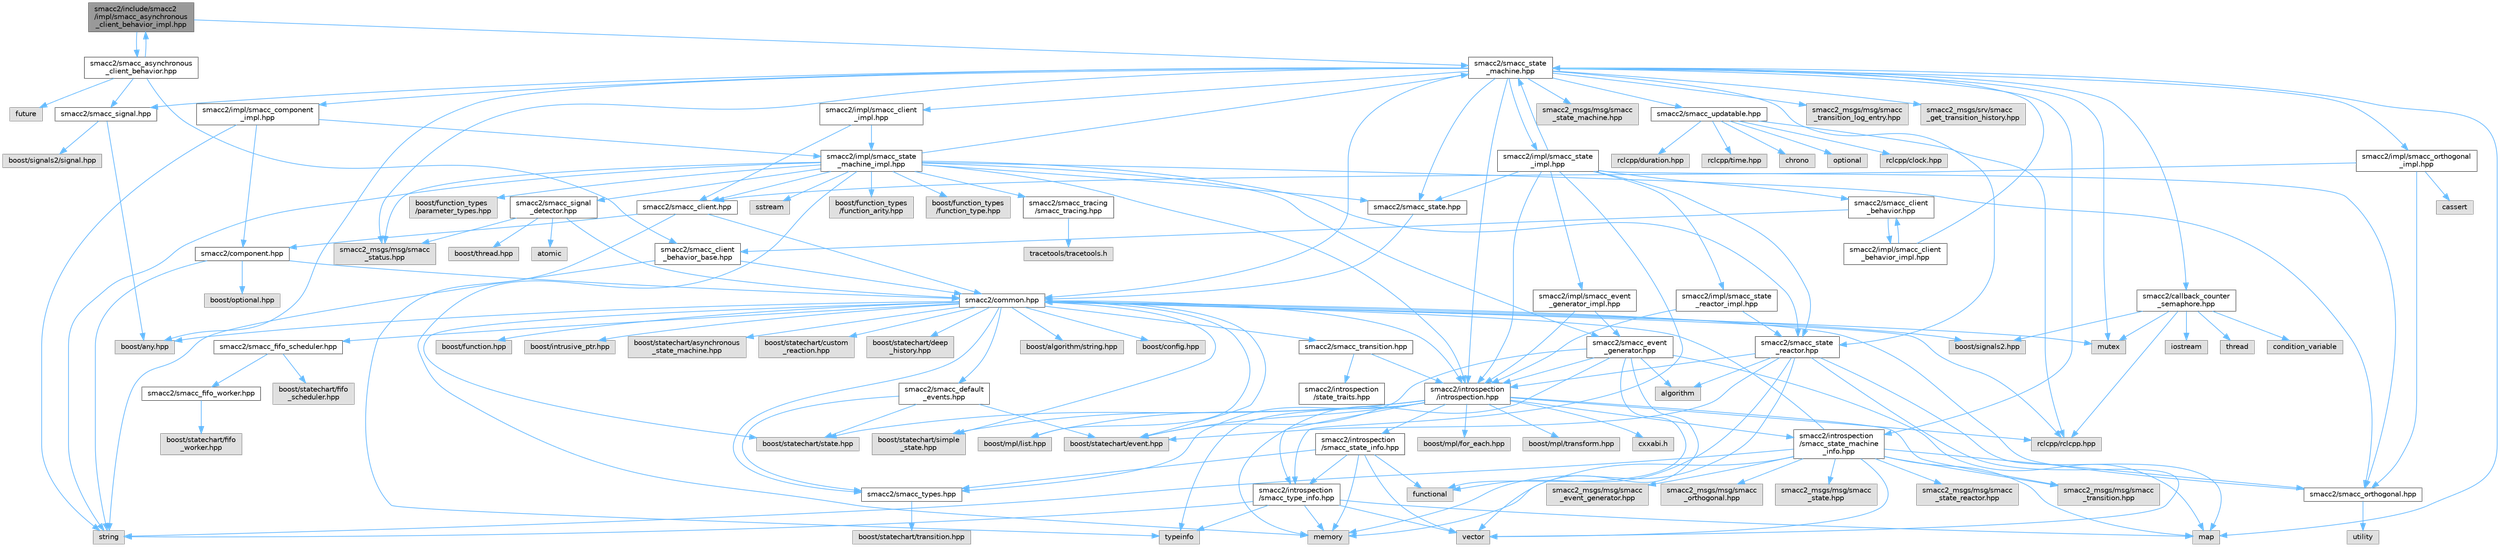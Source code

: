 digraph "smacc2/include/smacc2/impl/smacc_asynchronous_client_behavior_impl.hpp"
{
 // LATEX_PDF_SIZE
  bgcolor="transparent";
  edge [fontname=Helvetica,fontsize=10,labelfontname=Helvetica,labelfontsize=10];
  node [fontname=Helvetica,fontsize=10,shape=box,height=0.2,width=0.4];
  Node1 [label="smacc2/include/smacc2\l/impl/smacc_asynchronous\l_client_behavior_impl.hpp",height=0.2,width=0.4,color="gray40", fillcolor="grey60", style="filled", fontcolor="black",tooltip=" "];
  Node1 -> Node2 [color="steelblue1",style="solid"];
  Node2 [label="smacc2/smacc_asynchronous\l_client_behavior.hpp",height=0.2,width=0.4,color="grey40", fillcolor="white", style="filled",URL="$smacc__asynchronous__client__behavior_8hpp.html",tooltip=" "];
  Node2 -> Node3 [color="steelblue1",style="solid"];
  Node3 [label="future",height=0.2,width=0.4,color="grey60", fillcolor="#E0E0E0", style="filled",tooltip=" "];
  Node2 -> Node4 [color="steelblue1",style="solid"];
  Node4 [label="smacc2/smacc_client\l_behavior_base.hpp",height=0.2,width=0.4,color="grey40", fillcolor="white", style="filled",URL="$smacc__client__behavior__base_8hpp.html",tooltip=" "];
  Node4 -> Node5 [color="steelblue1",style="solid"];
  Node5 [label="string",height=0.2,width=0.4,color="grey60", fillcolor="#E0E0E0", style="filled",tooltip=" "];
  Node4 -> Node6 [color="steelblue1",style="solid"];
  Node6 [label="smacc2/common.hpp",height=0.2,width=0.4,color="grey40", fillcolor="white", style="filled",URL="$include_2smacc2_2common_8hpp.html",tooltip=" "];
  Node6 -> Node7 [color="steelblue1",style="solid"];
  Node7 [label="boost/statechart/asynchronous\l_state_machine.hpp",height=0.2,width=0.4,color="grey60", fillcolor="#E0E0E0", style="filled",tooltip=" "];
  Node6 -> Node8 [color="steelblue1",style="solid"];
  Node8 [label="boost/statechart/custom\l_reaction.hpp",height=0.2,width=0.4,color="grey60", fillcolor="#E0E0E0", style="filled",tooltip=" "];
  Node6 -> Node9 [color="steelblue1",style="solid"];
  Node9 [label="boost/statechart/deep\l_history.hpp",height=0.2,width=0.4,color="grey60", fillcolor="#E0E0E0", style="filled",tooltip=" "];
  Node6 -> Node10 [color="steelblue1",style="solid"];
  Node10 [label="boost/statechart/event.hpp",height=0.2,width=0.4,color="grey60", fillcolor="#E0E0E0", style="filled",tooltip=" "];
  Node6 -> Node11 [color="steelblue1",style="solid"];
  Node11 [label="boost/statechart/simple\l_state.hpp",height=0.2,width=0.4,color="grey60", fillcolor="#E0E0E0", style="filled",tooltip=" "];
  Node6 -> Node12 [color="steelblue1",style="solid"];
  Node12 [label="boost/statechart/state.hpp",height=0.2,width=0.4,color="grey60", fillcolor="#E0E0E0", style="filled",tooltip=" "];
  Node6 -> Node13 [color="steelblue1",style="solid"];
  Node13 [label="boost/algorithm/string.hpp",height=0.2,width=0.4,color="grey60", fillcolor="#E0E0E0", style="filled",tooltip=" "];
  Node6 -> Node14 [color="steelblue1",style="solid"];
  Node14 [label="boost/any.hpp",height=0.2,width=0.4,color="grey60", fillcolor="#E0E0E0", style="filled",tooltip=" "];
  Node6 -> Node15 [color="steelblue1",style="solid"];
  Node15 [label="boost/config.hpp",height=0.2,width=0.4,color="grey60", fillcolor="#E0E0E0", style="filled",tooltip=" "];
  Node6 -> Node16 [color="steelblue1",style="solid"];
  Node16 [label="boost/function.hpp",height=0.2,width=0.4,color="grey60", fillcolor="#E0E0E0", style="filled",tooltip=" "];
  Node6 -> Node17 [color="steelblue1",style="solid"];
  Node17 [label="boost/intrusive_ptr.hpp",height=0.2,width=0.4,color="grey60", fillcolor="#E0E0E0", style="filled",tooltip=" "];
  Node6 -> Node18 [color="steelblue1",style="solid"];
  Node18 [label="boost/mpl/list.hpp",height=0.2,width=0.4,color="grey60", fillcolor="#E0E0E0", style="filled",tooltip=" "];
  Node6 -> Node19 [color="steelblue1",style="solid"];
  Node19 [label="boost/signals2.hpp",height=0.2,width=0.4,color="grey60", fillcolor="#E0E0E0", style="filled",tooltip=" "];
  Node6 -> Node20 [color="steelblue1",style="solid"];
  Node20 [label="mutex",height=0.2,width=0.4,color="grey60", fillcolor="#E0E0E0", style="filled",tooltip=" "];
  Node6 -> Node21 [color="steelblue1",style="solid"];
  Node21 [label="rclcpp/rclcpp.hpp",height=0.2,width=0.4,color="grey60", fillcolor="#E0E0E0", style="filled",tooltip=" "];
  Node6 -> Node22 [color="steelblue1",style="solid"];
  Node22 [label="smacc2/introspection\l/introspection.hpp",height=0.2,width=0.4,color="grey40", fillcolor="white", style="filled",URL="$introspection_8hpp.html",tooltip=" "];
  Node22 -> Node10 [color="steelblue1",style="solid"];
  Node22 -> Node11 [color="steelblue1",style="solid"];
  Node22 -> Node12 [color="steelblue1",style="solid"];
  Node22 -> Node23 [color="steelblue1",style="solid"];
  Node23 [label="boost/mpl/for_each.hpp",height=0.2,width=0.4,color="grey60", fillcolor="#E0E0E0", style="filled",tooltip=" "];
  Node22 -> Node18 [color="steelblue1",style="solid"];
  Node22 -> Node24 [color="steelblue1",style="solid"];
  Node24 [label="boost/mpl/transform.hpp",height=0.2,width=0.4,color="grey60", fillcolor="#E0E0E0", style="filled",tooltip=" "];
  Node22 -> Node21 [color="steelblue1",style="solid"];
  Node22 -> Node25 [color="steelblue1",style="solid"];
  Node25 [label="typeinfo",height=0.2,width=0.4,color="grey60", fillcolor="#E0E0E0", style="filled",tooltip=" "];
  Node22 -> Node26 [color="steelblue1",style="solid"];
  Node26 [label="smacc2/introspection\l/smacc_state_info.hpp",height=0.2,width=0.4,color="grey40", fillcolor="white", style="filled",URL="$smacc__state__info_8hpp.html",tooltip=" "];
  Node26 -> Node27 [color="steelblue1",style="solid"];
  Node27 [label="functional",height=0.2,width=0.4,color="grey60", fillcolor="#E0E0E0", style="filled",tooltip=" "];
  Node26 -> Node28 [color="steelblue1",style="solid"];
  Node28 [label="memory",height=0.2,width=0.4,color="grey60", fillcolor="#E0E0E0", style="filled",tooltip=" "];
  Node26 -> Node29 [color="steelblue1",style="solid"];
  Node29 [label="smacc2/introspection\l/smacc_type_info.hpp",height=0.2,width=0.4,color="grey40", fillcolor="white", style="filled",URL="$smacc__type__info_8hpp.html",tooltip=" "];
  Node29 -> Node30 [color="steelblue1",style="solid"];
  Node30 [label="map",height=0.2,width=0.4,color="grey60", fillcolor="#E0E0E0", style="filled",tooltip=" "];
  Node29 -> Node28 [color="steelblue1",style="solid"];
  Node29 -> Node5 [color="steelblue1",style="solid"];
  Node29 -> Node25 [color="steelblue1",style="solid"];
  Node29 -> Node31 [color="steelblue1",style="solid"];
  Node31 [label="vector",height=0.2,width=0.4,color="grey60", fillcolor="#E0E0E0", style="filled",tooltip=" "];
  Node26 -> Node32 [color="steelblue1",style="solid"];
  Node32 [label="smacc2/smacc_types.hpp",height=0.2,width=0.4,color="grey40", fillcolor="white", style="filled",URL="$smacc__types_8hpp.html",tooltip=" "];
  Node32 -> Node33 [color="steelblue1",style="solid"];
  Node33 [label="boost/statechart/transition.hpp",height=0.2,width=0.4,color="grey60", fillcolor="#E0E0E0", style="filled",tooltip=" "];
  Node26 -> Node31 [color="steelblue1",style="solid"];
  Node22 -> Node29 [color="steelblue1",style="solid"];
  Node22 -> Node32 [color="steelblue1",style="solid"];
  Node22 -> Node34 [color="steelblue1",style="solid"];
  Node34 [label="cxxabi.h",height=0.2,width=0.4,color="grey60", fillcolor="#E0E0E0", style="filled",tooltip=" "];
  Node22 -> Node35 [color="steelblue1",style="solid"];
  Node35 [label="smacc2_msgs/msg/smacc\l_transition.hpp",height=0.2,width=0.4,color="grey60", fillcolor="#E0E0E0", style="filled",tooltip=" "];
  Node22 -> Node36 [color="steelblue1",style="solid"];
  Node36 [label="smacc2/introspection\l/smacc_state_machine\l_info.hpp",height=0.2,width=0.4,color="grey40", fillcolor="white", style="filled",URL="$smacc__state__machine__info_8hpp.html",tooltip=" "];
  Node36 -> Node30 [color="steelblue1",style="solid"];
  Node36 -> Node28 [color="steelblue1",style="solid"];
  Node36 -> Node5 [color="steelblue1",style="solid"];
  Node36 -> Node31 [color="steelblue1",style="solid"];
  Node36 -> Node6 [color="steelblue1",style="solid"];
  Node36 -> Node37 [color="steelblue1",style="solid"];
  Node37 [label="smacc2/smacc_orthogonal.hpp",height=0.2,width=0.4,color="grey40", fillcolor="white", style="filled",URL="$smacc__orthogonal_8hpp.html",tooltip=" "];
  Node37 -> Node6 [color="steelblue1",style="solid"];
  Node37 -> Node38 [color="steelblue1",style="solid"];
  Node38 [label="utility",height=0.2,width=0.4,color="grey60", fillcolor="#E0E0E0", style="filled",tooltip=" "];
  Node36 -> Node39 [color="steelblue1",style="solid"];
  Node39 [label="smacc2_msgs/msg/smacc\l_event_generator.hpp",height=0.2,width=0.4,color="grey60", fillcolor="#E0E0E0", style="filled",tooltip=" "];
  Node36 -> Node40 [color="steelblue1",style="solid"];
  Node40 [label="smacc2_msgs/msg/smacc\l_orthogonal.hpp",height=0.2,width=0.4,color="grey60", fillcolor="#E0E0E0", style="filled",tooltip=" "];
  Node36 -> Node41 [color="steelblue1",style="solid"];
  Node41 [label="smacc2_msgs/msg/smacc\l_state.hpp",height=0.2,width=0.4,color="grey60", fillcolor="#E0E0E0", style="filled",tooltip=" "];
  Node36 -> Node42 [color="steelblue1",style="solid"];
  Node42 [label="smacc2_msgs/msg/smacc\l_state_reactor.hpp",height=0.2,width=0.4,color="grey60", fillcolor="#E0E0E0", style="filled",tooltip=" "];
  Node36 -> Node35 [color="steelblue1",style="solid"];
  Node6 -> Node43 [color="steelblue1",style="solid"];
  Node43 [label="smacc2/smacc_fifo_scheduler.hpp",height=0.2,width=0.4,color="grey40", fillcolor="white", style="filled",URL="$smacc__fifo__scheduler_8hpp.html",tooltip=" "];
  Node43 -> Node44 [color="steelblue1",style="solid"];
  Node44 [label="boost/statechart/fifo\l_scheduler.hpp",height=0.2,width=0.4,color="grey60", fillcolor="#E0E0E0", style="filled",tooltip=" "];
  Node43 -> Node45 [color="steelblue1",style="solid"];
  Node45 [label="smacc2/smacc_fifo_worker.hpp",height=0.2,width=0.4,color="grey40", fillcolor="white", style="filled",URL="$smacc__fifo__worker_8hpp.html",tooltip=" "];
  Node45 -> Node46 [color="steelblue1",style="solid"];
  Node46 [label="boost/statechart/fifo\l_worker.hpp",height=0.2,width=0.4,color="grey60", fillcolor="#E0E0E0", style="filled",tooltip=" "];
  Node6 -> Node32 [color="steelblue1",style="solid"];
  Node6 -> Node47 [color="steelblue1",style="solid"];
  Node47 [label="smacc2/smacc_default\l_events.hpp",height=0.2,width=0.4,color="grey40", fillcolor="white", style="filled",URL="$smacc__default__events_8hpp.html",tooltip=" "];
  Node47 -> Node32 [color="steelblue1",style="solid"];
  Node47 -> Node10 [color="steelblue1",style="solid"];
  Node47 -> Node12 [color="steelblue1",style="solid"];
  Node6 -> Node48 [color="steelblue1",style="solid"];
  Node48 [label="smacc2/smacc_transition.hpp",height=0.2,width=0.4,color="grey40", fillcolor="white", style="filled",URL="$smacc__transition_8hpp.html",tooltip=" "];
  Node48 -> Node22 [color="steelblue1",style="solid"];
  Node48 -> Node49 [color="steelblue1",style="solid"];
  Node49 [label="smacc2/introspection\l/state_traits.hpp",height=0.2,width=0.4,color="grey40", fillcolor="white", style="filled",URL="$state__traits_8hpp.html",tooltip=" "];
  Node2 -> Node50 [color="steelblue1",style="solid"];
  Node50 [label="smacc2/smacc_signal.hpp",height=0.2,width=0.4,color="grey40", fillcolor="white", style="filled",URL="$smacc__signal_8hpp.html",tooltip=" "];
  Node50 -> Node14 [color="steelblue1",style="solid"];
  Node50 -> Node51 [color="steelblue1",style="solid"];
  Node51 [label="boost/signals2/signal.hpp",height=0.2,width=0.4,color="grey60", fillcolor="#E0E0E0", style="filled",tooltip=" "];
  Node2 -> Node1 [color="steelblue1",style="solid"];
  Node1 -> Node52 [color="steelblue1",style="solid"];
  Node52 [label="smacc2/smacc_state\l_machine.hpp",height=0.2,width=0.4,color="grey40", fillcolor="white", style="filled",URL="$smacc__state__machine_8hpp.html",tooltip=" "];
  Node52 -> Node14 [color="steelblue1",style="solid"];
  Node52 -> Node30 [color="steelblue1",style="solid"];
  Node52 -> Node20 [color="steelblue1",style="solid"];
  Node52 -> Node6 [color="steelblue1",style="solid"];
  Node52 -> Node22 [color="steelblue1",style="solid"];
  Node52 -> Node36 [color="steelblue1",style="solid"];
  Node52 -> Node50 [color="steelblue1",style="solid"];
  Node52 -> Node53 [color="steelblue1",style="solid"];
  Node53 [label="smacc2/smacc_updatable.hpp",height=0.2,width=0.4,color="grey40", fillcolor="white", style="filled",URL="$smacc__updatable_8hpp.html",tooltip=" "];
  Node53 -> Node54 [color="steelblue1",style="solid"];
  Node54 [label="chrono",height=0.2,width=0.4,color="grey60", fillcolor="#E0E0E0", style="filled",tooltip=" "];
  Node53 -> Node55 [color="steelblue1",style="solid"];
  Node55 [label="optional",height=0.2,width=0.4,color="grey60", fillcolor="#E0E0E0", style="filled",tooltip=" "];
  Node53 -> Node56 [color="steelblue1",style="solid"];
  Node56 [label="rclcpp/clock.hpp",height=0.2,width=0.4,color="grey60", fillcolor="#E0E0E0", style="filled",tooltip=" "];
  Node53 -> Node57 [color="steelblue1",style="solid"];
  Node57 [label="rclcpp/duration.hpp",height=0.2,width=0.4,color="grey60", fillcolor="#E0E0E0", style="filled",tooltip=" "];
  Node53 -> Node21 [color="steelblue1",style="solid"];
  Node53 -> Node58 [color="steelblue1",style="solid"];
  Node58 [label="rclcpp/time.hpp",height=0.2,width=0.4,color="grey60", fillcolor="#E0E0E0", style="filled",tooltip=" "];
  Node52 -> Node59 [color="steelblue1",style="solid"];
  Node59 [label="smacc2_msgs/msg/smacc\l_state_machine.hpp",height=0.2,width=0.4,color="grey60", fillcolor="#E0E0E0", style="filled",tooltip=" "];
  Node52 -> Node60 [color="steelblue1",style="solid"];
  Node60 [label="smacc2_msgs/msg/smacc\l_status.hpp",height=0.2,width=0.4,color="grey60", fillcolor="#E0E0E0", style="filled",tooltip=" "];
  Node52 -> Node61 [color="steelblue1",style="solid"];
  Node61 [label="smacc2_msgs/msg/smacc\l_transition_log_entry.hpp",height=0.2,width=0.4,color="grey60", fillcolor="#E0E0E0", style="filled",tooltip=" "];
  Node52 -> Node62 [color="steelblue1",style="solid"];
  Node62 [label="smacc2_msgs/srv/smacc\l_get_transition_history.hpp",height=0.2,width=0.4,color="grey60", fillcolor="#E0E0E0", style="filled",tooltip=" "];
  Node52 -> Node63 [color="steelblue1",style="solid"];
  Node63 [label="smacc2/callback_counter\l_semaphore.hpp",height=0.2,width=0.4,color="grey40", fillcolor="white", style="filled",URL="$callback__counter__semaphore_8hpp.html",tooltip=" "];
  Node63 -> Node19 [color="steelblue1",style="solid"];
  Node63 -> Node64 [color="steelblue1",style="solid"];
  Node64 [label="condition_variable",height=0.2,width=0.4,color="grey60", fillcolor="#E0E0E0", style="filled",tooltip=" "];
  Node63 -> Node65 [color="steelblue1",style="solid"];
  Node65 [label="iostream",height=0.2,width=0.4,color="grey60", fillcolor="#E0E0E0", style="filled",tooltip=" "];
  Node63 -> Node20 [color="steelblue1",style="solid"];
  Node63 -> Node21 [color="steelblue1",style="solid"];
  Node63 -> Node66 [color="steelblue1",style="solid"];
  Node66 [label="thread",height=0.2,width=0.4,color="grey60", fillcolor="#E0E0E0", style="filled",tooltip=" "];
  Node52 -> Node67 [color="steelblue1",style="solid"];
  Node67 [label="smacc2/smacc_state.hpp",height=0.2,width=0.4,color="grey40", fillcolor="white", style="filled",URL="$smacc__state_8hpp.html",tooltip=" "];
  Node67 -> Node6 [color="steelblue1",style="solid"];
  Node52 -> Node68 [color="steelblue1",style="solid"];
  Node68 [label="smacc2/smacc_state\l_reactor.hpp",height=0.2,width=0.4,color="grey40", fillcolor="white", style="filled",URL="$smacc__state__reactor_8hpp.html",tooltip=" "];
  Node68 -> Node69 [color="steelblue1",style="solid"];
  Node69 [label="algorithm",height=0.2,width=0.4,color="grey60", fillcolor="#E0E0E0", style="filled",tooltip=" "];
  Node68 -> Node10 [color="steelblue1",style="solid"];
  Node68 -> Node27 [color="steelblue1",style="solid"];
  Node68 -> Node30 [color="steelblue1",style="solid"];
  Node68 -> Node28 [color="steelblue1",style="solid"];
  Node68 -> Node22 [color="steelblue1",style="solid"];
  Node68 -> Node31 [color="steelblue1",style="solid"];
  Node52 -> Node70 [color="steelblue1",style="solid"];
  Node70 [label="smacc2/impl/smacc_client\l_impl.hpp",height=0.2,width=0.4,color="grey40", fillcolor="white", style="filled",URL="$smacc__client__impl_8hpp.html",tooltip=" "];
  Node70 -> Node71 [color="steelblue1",style="solid"];
  Node71 [label="smacc2/impl/smacc_state\l_machine_impl.hpp",height=0.2,width=0.4,color="grey40", fillcolor="white", style="filled",URL="$smacc__state__machine__impl_8hpp.html",tooltip=" "];
  Node71 -> Node28 [color="steelblue1",style="solid"];
  Node71 -> Node72 [color="steelblue1",style="solid"];
  Node72 [label="sstream",height=0.2,width=0.4,color="grey60", fillcolor="#E0E0E0", style="filled",tooltip=" "];
  Node71 -> Node5 [color="steelblue1",style="solid"];
  Node71 -> Node22 [color="steelblue1",style="solid"];
  Node71 -> Node73 [color="steelblue1",style="solid"];
  Node73 [label="smacc2/smacc_client.hpp",height=0.2,width=0.4,color="grey40", fillcolor="white", style="filled",URL="$smacc__client_8hpp.html",tooltip=" "];
  Node73 -> Node6 [color="steelblue1",style="solid"];
  Node73 -> Node74 [color="steelblue1",style="solid"];
  Node74 [label="smacc2/component.hpp",height=0.2,width=0.4,color="grey40", fillcolor="white", style="filled",URL="$component_8hpp.html",tooltip=" "];
  Node74 -> Node5 [color="steelblue1",style="solid"];
  Node74 -> Node75 [color="steelblue1",style="solid"];
  Node75 [label="boost/optional.hpp",height=0.2,width=0.4,color="grey60", fillcolor="#E0E0E0", style="filled",tooltip=" "];
  Node74 -> Node6 [color="steelblue1",style="solid"];
  Node73 -> Node25 [color="steelblue1",style="solid"];
  Node71 -> Node76 [color="steelblue1",style="solid"];
  Node76 [label="smacc2/smacc_event\l_generator.hpp",height=0.2,width=0.4,color="grey40", fillcolor="white", style="filled",URL="$smacc__event__generator_8hpp.html",tooltip=" "];
  Node76 -> Node69 [color="steelblue1",style="solid"];
  Node76 -> Node10 [color="steelblue1",style="solid"];
  Node76 -> Node27 [color="steelblue1",style="solid"];
  Node76 -> Node30 [color="steelblue1",style="solid"];
  Node76 -> Node28 [color="steelblue1",style="solid"];
  Node76 -> Node22 [color="steelblue1",style="solid"];
  Node76 -> Node31 [color="steelblue1",style="solid"];
  Node71 -> Node37 [color="steelblue1",style="solid"];
  Node71 -> Node77 [color="steelblue1",style="solid"];
  Node77 [label="smacc2/smacc_signal\l_detector.hpp",height=0.2,width=0.4,color="grey40", fillcolor="white", style="filled",URL="$smacc__signal__detector_8hpp.html",tooltip=" "];
  Node77 -> Node78 [color="steelblue1",style="solid"];
  Node78 [label="atomic",height=0.2,width=0.4,color="grey60", fillcolor="#E0E0E0", style="filled",tooltip=" "];
  Node77 -> Node79 [color="steelblue1",style="solid"];
  Node79 [label="boost/thread.hpp",height=0.2,width=0.4,color="grey60", fillcolor="#E0E0E0", style="filled",tooltip=" "];
  Node77 -> Node6 [color="steelblue1",style="solid"];
  Node77 -> Node60 [color="steelblue1",style="solid"];
  Node71 -> Node67 [color="steelblue1",style="solid"];
  Node71 -> Node52 [color="steelblue1",style="solid"];
  Node71 -> Node68 [color="steelblue1",style="solid"];
  Node71 -> Node80 [color="steelblue1",style="solid"];
  Node80 [label="boost/function_types\l/function_arity.hpp",height=0.2,width=0.4,color="grey60", fillcolor="#E0E0E0", style="filled",tooltip=" "];
  Node71 -> Node81 [color="steelblue1",style="solid"];
  Node81 [label="boost/function_types\l/function_type.hpp",height=0.2,width=0.4,color="grey60", fillcolor="#E0E0E0", style="filled",tooltip=" "];
  Node71 -> Node82 [color="steelblue1",style="solid"];
  Node82 [label="boost/function_types\l/parameter_types.hpp",height=0.2,width=0.4,color="grey60", fillcolor="#E0E0E0", style="filled",tooltip=" "];
  Node71 -> Node83 [color="steelblue1",style="solid"];
  Node83 [label="smacc2/smacc_tracing\l/smacc_tracing.hpp",height=0.2,width=0.4,color="grey40", fillcolor="white", style="filled",URL="$smacc__tracing_8hpp.html",tooltip=" "];
  Node83 -> Node84 [color="steelblue1",style="solid"];
  Node84 [label="tracetools/tracetools.h",height=0.2,width=0.4,color="grey60", fillcolor="#E0E0E0", style="filled",tooltip=" "];
  Node71 -> Node60 [color="steelblue1",style="solid"];
  Node70 -> Node73 [color="steelblue1",style="solid"];
  Node52 -> Node85 [color="steelblue1",style="solid"];
  Node85 [label="smacc2/impl/smacc_component\l_impl.hpp",height=0.2,width=0.4,color="grey40", fillcolor="white", style="filled",URL="$smacc__component__impl_8hpp.html",tooltip=" "];
  Node85 -> Node5 [color="steelblue1",style="solid"];
  Node85 -> Node74 [color="steelblue1",style="solid"];
  Node85 -> Node71 [color="steelblue1",style="solid"];
  Node52 -> Node86 [color="steelblue1",style="solid"];
  Node86 [label="smacc2/impl/smacc_orthogonal\l_impl.hpp",height=0.2,width=0.4,color="grey40", fillcolor="white", style="filled",URL="$smacc__orthogonal__impl_8hpp.html",tooltip=" "];
  Node86 -> Node87 [color="steelblue1",style="solid"];
  Node87 [label="cassert",height=0.2,width=0.4,color="grey60", fillcolor="#E0E0E0", style="filled",tooltip=" "];
  Node86 -> Node73 [color="steelblue1",style="solid"];
  Node86 -> Node37 [color="steelblue1",style="solid"];
  Node52 -> Node88 [color="steelblue1",style="solid"];
  Node88 [label="smacc2/impl/smacc_state\l_impl.hpp",height=0.2,width=0.4,color="grey40", fillcolor="white", style="filled",URL="$smacc__state__impl_8hpp.html",tooltip=" "];
  Node88 -> Node22 [color="steelblue1",style="solid"];
  Node88 -> Node89 [color="steelblue1",style="solid"];
  Node89 [label="smacc2/smacc_client\l_behavior.hpp",height=0.2,width=0.4,color="grey40", fillcolor="white", style="filled",URL="$smacc__client__behavior_8hpp.html",tooltip=" "];
  Node89 -> Node4 [color="steelblue1",style="solid"];
  Node89 -> Node90 [color="steelblue1",style="solid"];
  Node90 [label="smacc2/impl/smacc_client\l_behavior_impl.hpp",height=0.2,width=0.4,color="grey40", fillcolor="white", style="filled",URL="$smacc__client__behavior__impl_8hpp.html",tooltip=" "];
  Node90 -> Node89 [color="steelblue1",style="solid"];
  Node90 -> Node52 [color="steelblue1",style="solid"];
  Node88 -> Node37 [color="steelblue1",style="solid"];
  Node88 -> Node67 [color="steelblue1",style="solid"];
  Node88 -> Node68 [color="steelblue1",style="solid"];
  Node88 -> Node29 [color="steelblue1",style="solid"];
  Node88 -> Node52 [color="steelblue1",style="solid"];
  Node88 -> Node91 [color="steelblue1",style="solid"];
  Node91 [label="smacc2/impl/smacc_event\l_generator_impl.hpp",height=0.2,width=0.4,color="grey40", fillcolor="white", style="filled",URL="$smacc__event__generator__impl_8hpp.html",tooltip=" "];
  Node91 -> Node22 [color="steelblue1",style="solid"];
  Node91 -> Node76 [color="steelblue1",style="solid"];
  Node88 -> Node92 [color="steelblue1",style="solid"];
  Node92 [label="smacc2/impl/smacc_state\l_reactor_impl.hpp",height=0.2,width=0.4,color="grey40", fillcolor="white", style="filled",URL="$smacc__state__reactor__impl_8hpp.html",tooltip=" "];
  Node92 -> Node22 [color="steelblue1",style="solid"];
  Node92 -> Node68 [color="steelblue1",style="solid"];
}
